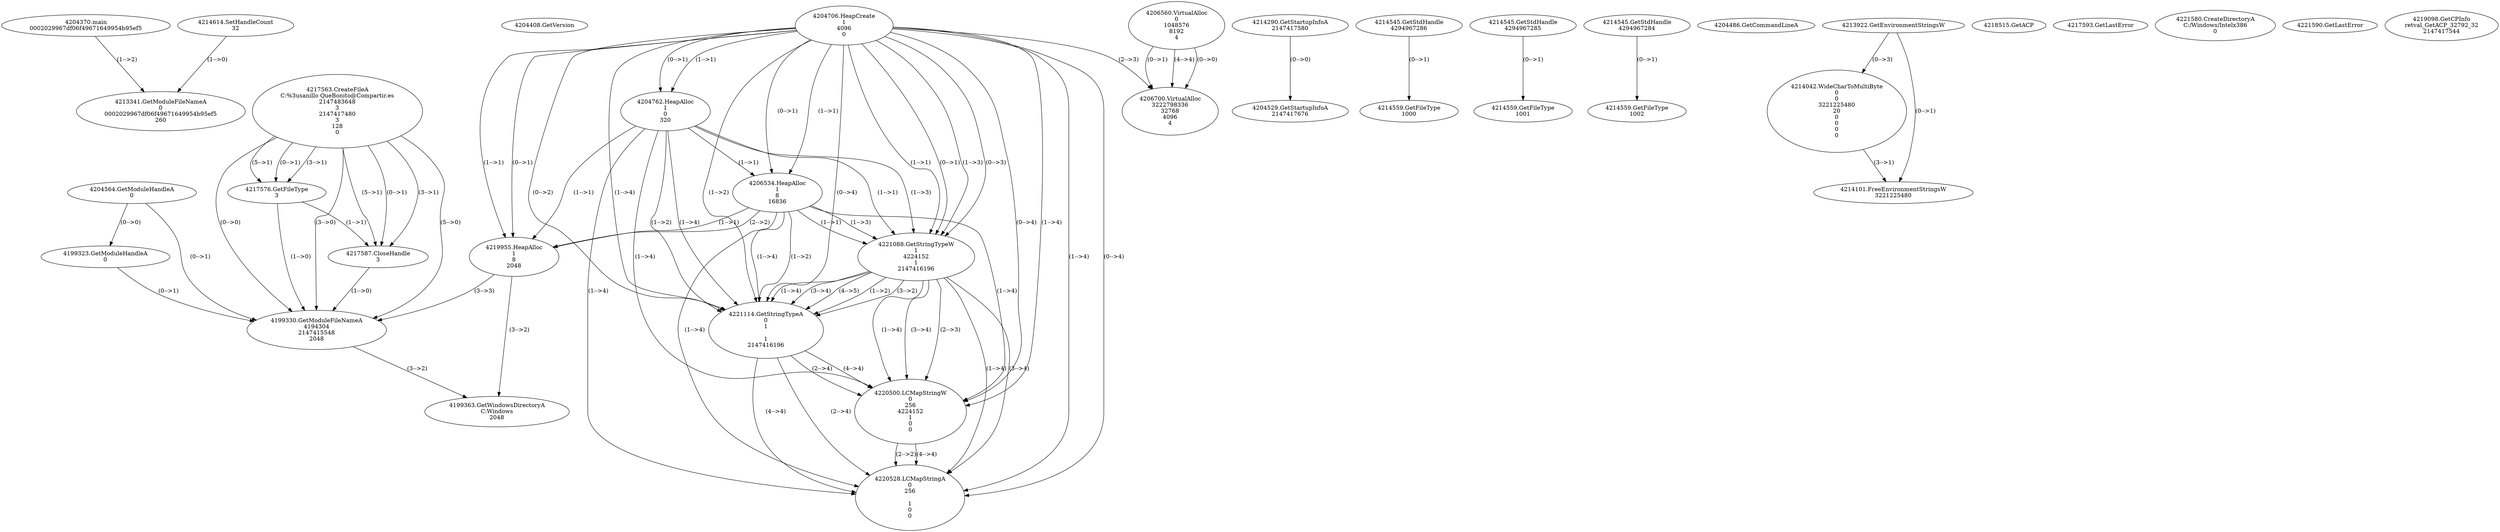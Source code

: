 // Global SCDG with merge call
digraph {
	0 [label="4204370.main
0002029967df06f49671649954b95ef5"]
	1 [label="4204408.GetVersion
"]
	2 [label="4204706.HeapCreate
1
4096
0"]
	3 [label="4204762.HeapAlloc
1
0
320"]
	2 -> 3 [label="(1-->1)"]
	2 -> 3 [label="(0-->1)"]
	4 [label="4206534.HeapAlloc
1
8
16836"]
	2 -> 4 [label="(1-->1)"]
	2 -> 4 [label="(0-->1)"]
	3 -> 4 [label="(1-->1)"]
	5 [label="4206560.VirtualAlloc
0
1048576
8192
4"]
	6 [label="4206700.VirtualAlloc
3222798336
32768
4096
4"]
	5 -> 6 [label="(0-->1)"]
	2 -> 6 [label="(2-->3)"]
	5 -> 6 [label="(4-->4)"]
	5 -> 6 [label="(0-->0)"]
	7 [label="4214290.GetStartupInfoA
2147417580"]
	8 [label="4214545.GetStdHandle
4294967286"]
	9 [label="4214559.GetFileType
1000"]
	8 -> 9 [label="(0-->1)"]
	10 [label="4214545.GetStdHandle
4294967285"]
	11 [label="4214559.GetFileType
1001"]
	10 -> 11 [label="(0-->1)"]
	12 [label="4214545.GetStdHandle
4294967284"]
	13 [label="4214559.GetFileType
1002"]
	12 -> 13 [label="(0-->1)"]
	14 [label="4214614.SetHandleCount
32"]
	15 [label="4204486.GetCommandLineA
"]
	16 [label="4213922.GetEnvironmentStringsW
"]
	17 [label="4214042.WideCharToMultiByte
0
0
3221225480
20
0
0
0
0"]
	16 -> 17 [label="(0-->3)"]
	18 [label="4214101.FreeEnvironmentStringsW
3221225480"]
	16 -> 18 [label="(0-->1)"]
	17 -> 18 [label="(3-->1)"]
	19 [label="4218515.GetACP
"]
	20 [label="4213341.GetModuleFileNameA
0
0002029967df06f49671649954b95ef5
260"]
	0 -> 20 [label="(1-->2)"]
	14 -> 20 [label="(1-->0)"]
	21 [label="4219955.HeapAlloc
1
8
2048"]
	2 -> 21 [label="(1-->1)"]
	2 -> 21 [label="(0-->1)"]
	3 -> 21 [label="(1-->1)"]
	4 -> 21 [label="(1-->1)"]
	4 -> 21 [label="(2-->2)"]
	22 [label="4204529.GetStartupInfoA
2147417676"]
	7 -> 22 [label="(0-->0)"]
	23 [label="4204564.GetModuleHandleA
0"]
	24 [label="4217563.CreateFileA
C:\Gusanillo QueBonito@Compartir.es
2147483648
3
2147417480
3
128
0"]
	25 [label="4217576.GetFileType
3"]
	24 -> 25 [label="(3-->1)"]
	24 -> 25 [label="(5-->1)"]
	24 -> 25 [label="(0-->1)"]
	26 [label="4217587.CloseHandle
3"]
	24 -> 26 [label="(3-->1)"]
	24 -> 26 [label="(5-->1)"]
	24 -> 26 [label="(0-->1)"]
	25 -> 26 [label="(1-->1)"]
	27 [label="4217593.GetLastError
"]
	28 [label="4199323.GetModuleHandleA
0"]
	23 -> 28 [label="(0-->0)"]
	29 [label="4199330.GetModuleFileNameA
4194304
2147415548
2048"]
	23 -> 29 [label="(0-->1)"]
	28 -> 29 [label="(0-->1)"]
	21 -> 29 [label="(3-->3)"]
	24 -> 29 [label="(3-->0)"]
	24 -> 29 [label="(5-->0)"]
	24 -> 29 [label="(0-->0)"]
	25 -> 29 [label="(1-->0)"]
	26 -> 29 [label="(1-->0)"]
	30 [label="4199363.GetWindowsDirectoryA
C:\Windows
2048"]
	21 -> 30 [label="(3-->2)"]
	29 -> 30 [label="(3-->2)"]
	31 [label="4221580.CreateDirectoryA
C:/Windows/Intelx386
0"]
	32 [label="4221590.GetLastError
"]
	33 [label="4219098.GetCPInfo
retval_GetACP_32792_32
2147417544"]
	34 [label="4221088.GetStringTypeW
1
4224152
1
2147416196"]
	2 -> 34 [label="(1-->1)"]
	2 -> 34 [label="(0-->1)"]
	3 -> 34 [label="(1-->1)"]
	4 -> 34 [label="(1-->1)"]
	2 -> 34 [label="(1-->3)"]
	2 -> 34 [label="(0-->3)"]
	3 -> 34 [label="(1-->3)"]
	4 -> 34 [label="(1-->3)"]
	35 [label="4221114.GetStringTypeA
0
1

1
2147416196"]
	2 -> 35 [label="(1-->2)"]
	2 -> 35 [label="(0-->2)"]
	3 -> 35 [label="(1-->2)"]
	4 -> 35 [label="(1-->2)"]
	34 -> 35 [label="(1-->2)"]
	34 -> 35 [label="(3-->2)"]
	2 -> 35 [label="(1-->4)"]
	2 -> 35 [label="(0-->4)"]
	3 -> 35 [label="(1-->4)"]
	4 -> 35 [label="(1-->4)"]
	34 -> 35 [label="(1-->4)"]
	34 -> 35 [label="(3-->4)"]
	34 -> 35 [label="(4-->5)"]
	36 [label="4220500.LCMapStringW
0
256
4224152
1
0
0"]
	34 -> 36 [label="(2-->3)"]
	2 -> 36 [label="(1-->4)"]
	2 -> 36 [label="(0-->4)"]
	3 -> 36 [label="(1-->4)"]
	4 -> 36 [label="(1-->4)"]
	34 -> 36 [label="(1-->4)"]
	34 -> 36 [label="(3-->4)"]
	35 -> 36 [label="(2-->4)"]
	35 -> 36 [label="(4-->4)"]
	37 [label="4220528.LCMapStringA
0
256

1
0
0"]
	36 -> 37 [label="(2-->2)"]
	2 -> 37 [label="(1-->4)"]
	2 -> 37 [label="(0-->4)"]
	3 -> 37 [label="(1-->4)"]
	4 -> 37 [label="(1-->4)"]
	34 -> 37 [label="(1-->4)"]
	34 -> 37 [label="(3-->4)"]
	35 -> 37 [label="(2-->4)"]
	35 -> 37 [label="(4-->4)"]
	36 -> 37 [label="(4-->4)"]
}
